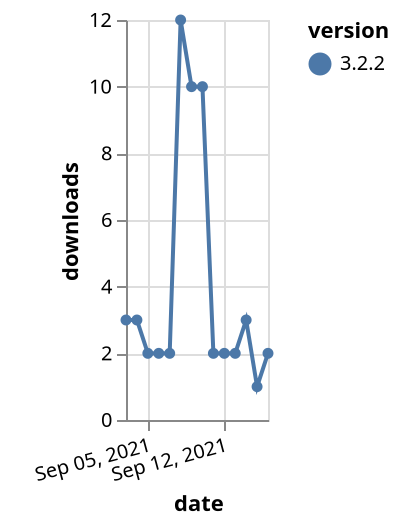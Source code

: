 {"$schema": "https://vega.github.io/schema/vega-lite/v5.json", "description": "A simple bar chart with embedded data.", "data": {"values": [{"date": "2021-09-03", "total": 7333, "delta": 3, "version": "3.2.2"}, {"date": "2021-09-04", "total": 7336, "delta": 3, "version": "3.2.2"}, {"date": "2021-09-05", "total": 7338, "delta": 2, "version": "3.2.2"}, {"date": "2021-09-06", "total": 7340, "delta": 2, "version": "3.2.2"}, {"date": "2021-09-07", "total": 7342, "delta": 2, "version": "3.2.2"}, {"date": "2021-09-08", "total": 7354, "delta": 12, "version": "3.2.2"}, {"date": "2021-09-09", "total": 7364, "delta": 10, "version": "3.2.2"}, {"date": "2021-09-10", "total": 7374, "delta": 10, "version": "3.2.2"}, {"date": "2021-09-11", "total": 7376, "delta": 2, "version": "3.2.2"}, {"date": "2021-09-12", "total": 7378, "delta": 2, "version": "3.2.2"}, {"date": "2021-09-13", "total": 7380, "delta": 2, "version": "3.2.2"}, {"date": "2021-09-14", "total": 7383, "delta": 3, "version": "3.2.2"}, {"date": "2021-09-15", "total": 7384, "delta": 1, "version": "3.2.2"}, {"date": "2021-09-16", "total": 7386, "delta": 2, "version": "3.2.2"}]}, "width": "container", "mark": {"type": "line", "point": {"filled": true}}, "encoding": {"x": {"field": "date", "type": "temporal", "timeUnit": "yearmonthdate", "title": "date", "axis": {"labelAngle": -15}}, "y": {"field": "delta", "type": "quantitative", "title": "downloads"}, "color": {"field": "version", "type": "nominal"}, "tooltip": {"field": "delta"}}}